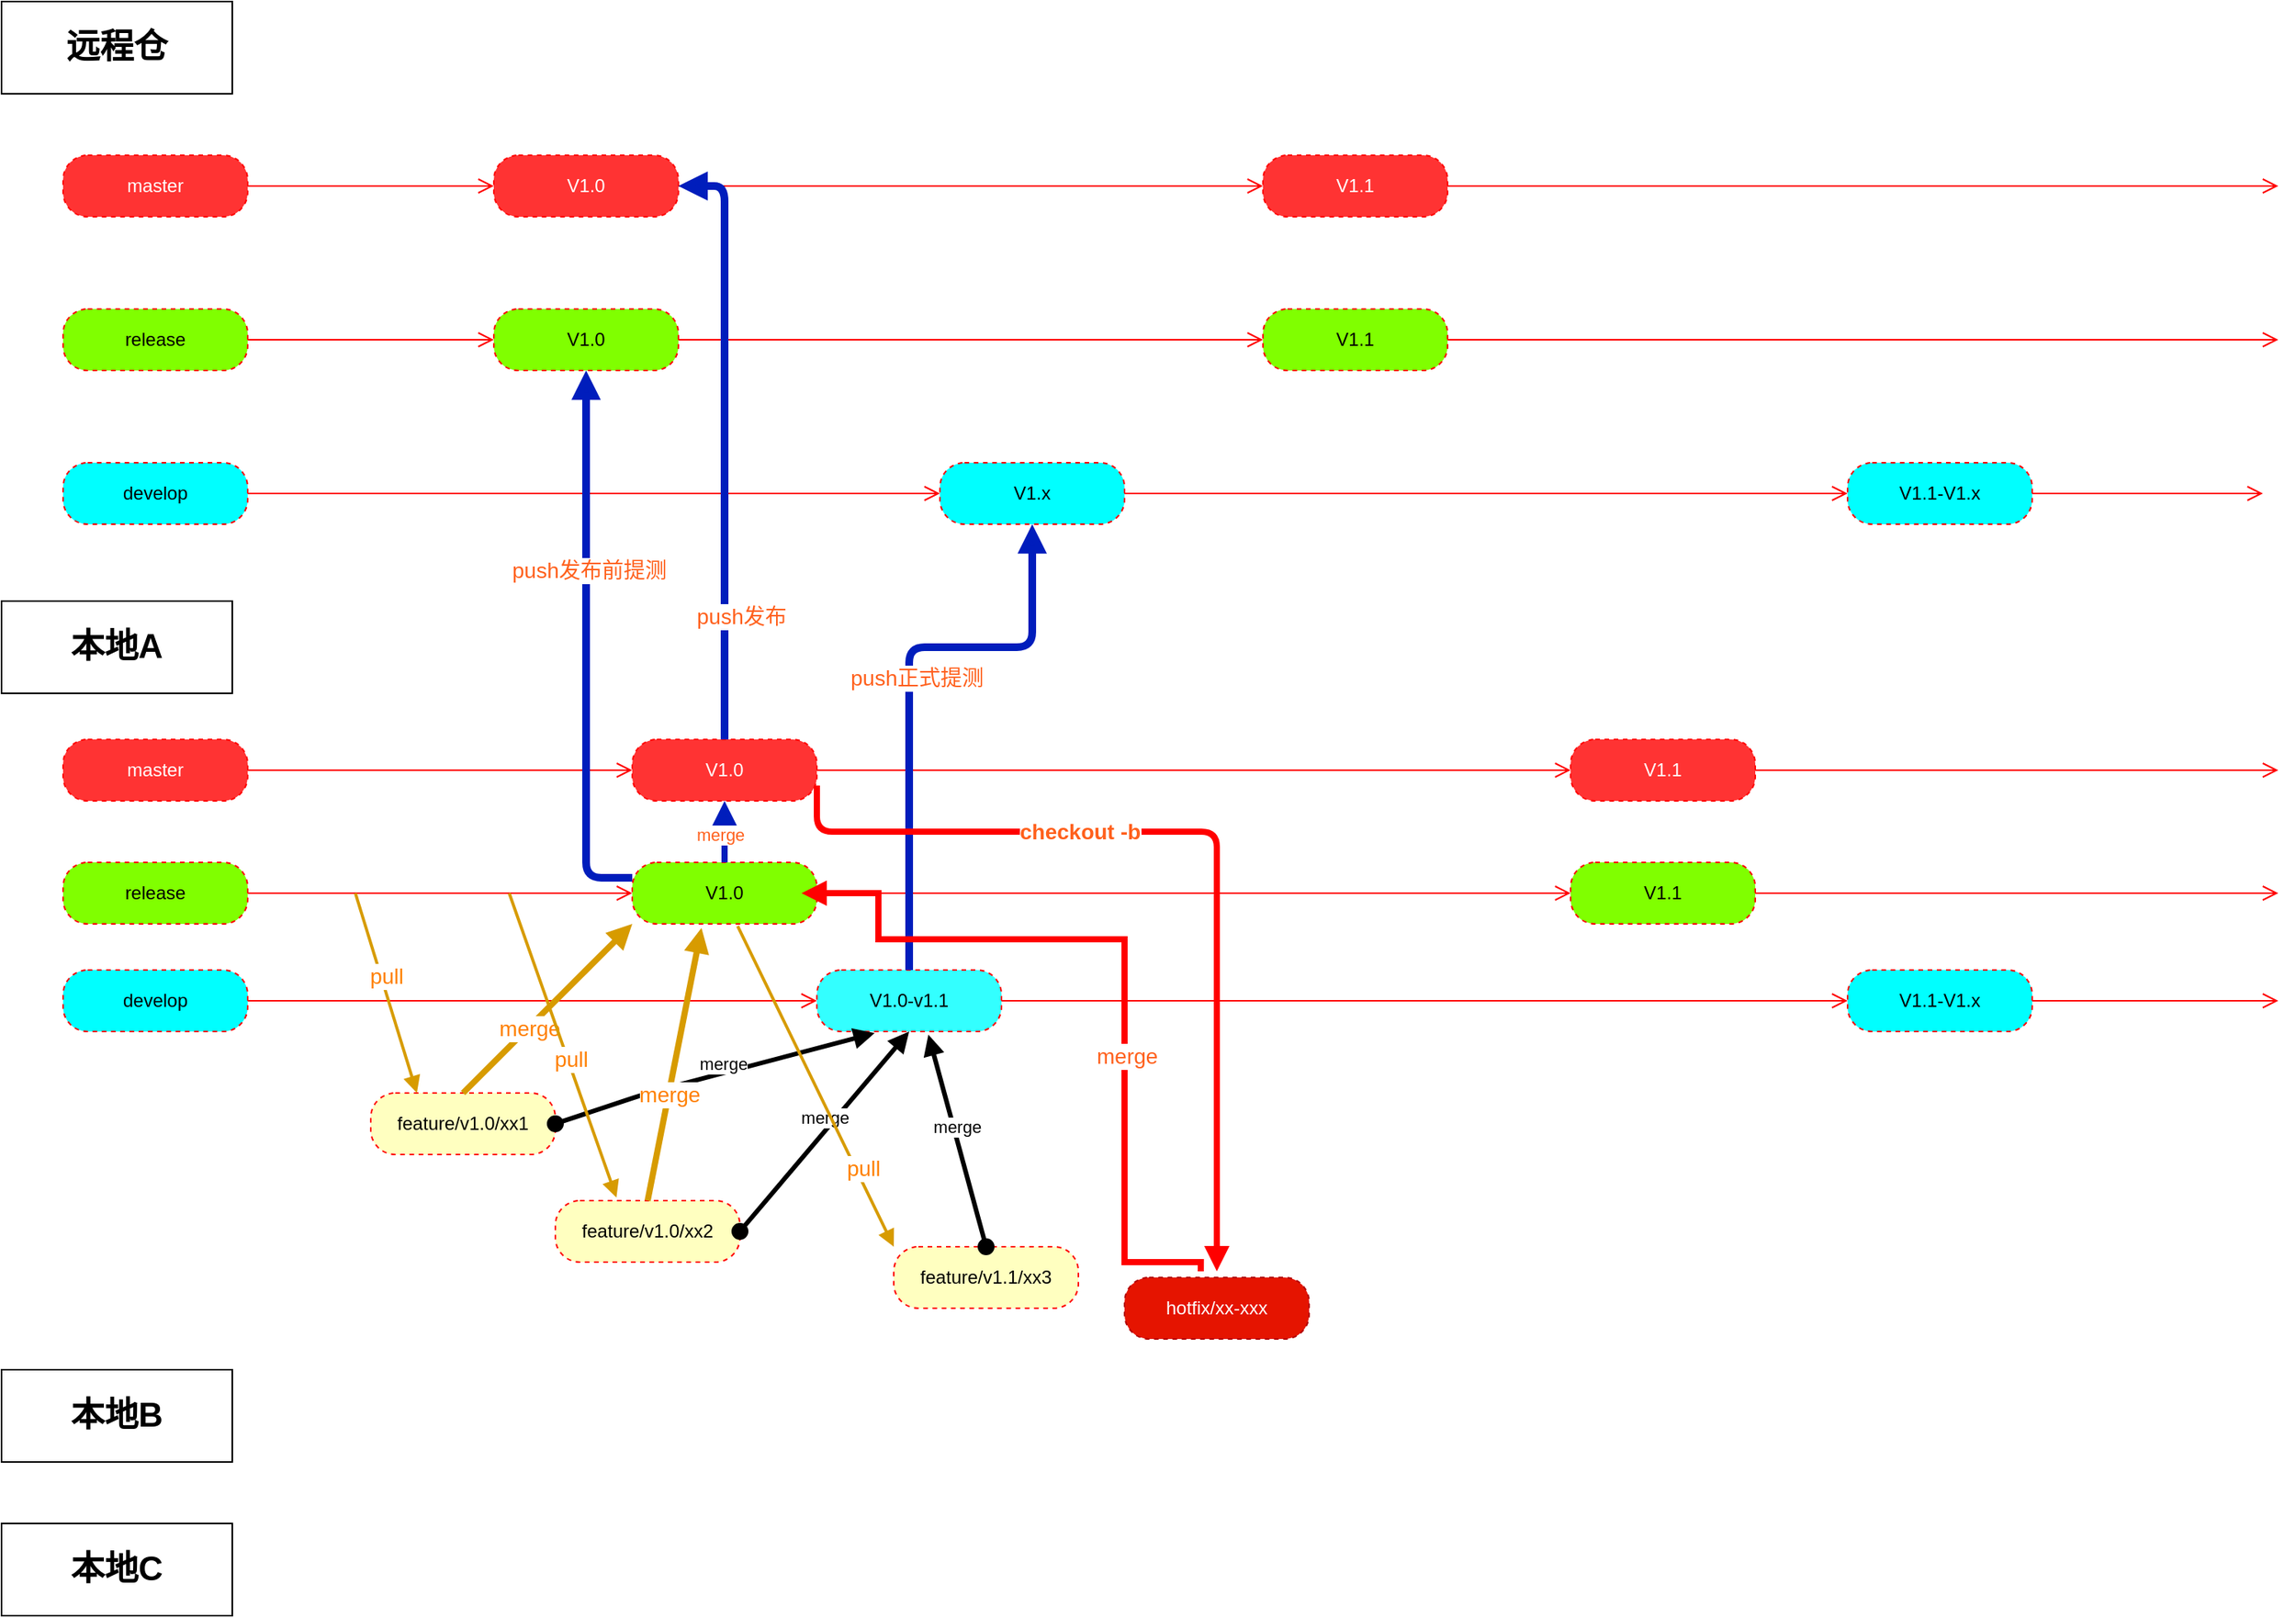 <mxfile version="18.0.0" type="github"><diagram id="m84tgNW1UKHsQRfDD_-_" name="Page-1"><mxGraphModel dx="1186" dy="2244" grid="1" gridSize="10" guides="1" tooltips="1" connect="1" arrows="1" fold="1" page="1" pageScale="1" pageWidth="900" pageHeight="1600" math="0" shadow="0"><root><mxCell id="0"/><mxCell id="1" parent="0"/><mxCell id="SRUsyq4MPO7G54SHpxhM-17" value="远程仓" style="rounded=0;whiteSpace=wrap;html=1;fontStyle=1;fontSize=22;" parent="1" vertex="1"><mxGeometry x="80" y="-60" width="150" height="60" as="geometry"/></mxCell><mxCell id="rBViTX0Mi73CIGoweLwb-4" value="master" style="rounded=1;whiteSpace=wrap;html=1;arcSize=40;fontColor=#FFFFFF;fillColor=#FF3333;strokeColor=#ff0000;glass=0;dashed=1;sketch=0;" vertex="1" parent="1"><mxGeometry x="120" y="40" width="120" height="40" as="geometry"/></mxCell><mxCell id="rBViTX0Mi73CIGoweLwb-5" value="" style="edgeStyle=orthogonalEdgeStyle;html=1;verticalAlign=bottom;endArrow=open;endSize=8;strokeColor=#ff0000;rounded=1;sketch=0;curved=0;entryX=0;entryY=0.5;entryDx=0;entryDy=0;" edge="1" source="rBViTX0Mi73CIGoweLwb-4" parent="1" target="rBViTX0Mi73CIGoweLwb-6"><mxGeometry relative="1" as="geometry"><mxPoint x="180" y="180" as="targetPoint"/></mxGeometry></mxCell><mxCell id="rBViTX0Mi73CIGoweLwb-6" value="V1.0" style="rounded=1;whiteSpace=wrap;html=1;arcSize=40;fontColor=#FFFFFF;fillColor=#FF3333;strokeColor=#ff0000;glass=0;dashed=1;sketch=0;" vertex="1" parent="1"><mxGeometry x="400" y="40" width="120" height="40" as="geometry"/></mxCell><mxCell id="rBViTX0Mi73CIGoweLwb-7" value="" style="edgeStyle=orthogonalEdgeStyle;html=1;verticalAlign=bottom;endArrow=open;endSize=8;strokeColor=#ff0000;rounded=1;sketch=0;curved=0;" edge="1" source="rBViTX0Mi73CIGoweLwb-6" parent="1" target="rBViTX0Mi73CIGoweLwb-8"><mxGeometry relative="1" as="geometry"><mxPoint x="440" y="180" as="targetPoint"/><Array as="points"><mxPoint x="700" y="60"/><mxPoint x="700" y="60"/></Array></mxGeometry></mxCell><mxCell id="rBViTX0Mi73CIGoweLwb-8" value="V1.1" style="rounded=1;whiteSpace=wrap;html=1;arcSize=40;fontColor=#FFFFFF;fillColor=#FF3333;strokeColor=#ff0000;glass=0;dashed=1;sketch=0;" vertex="1" parent="1"><mxGeometry x="900" y="40" width="120" height="40" as="geometry"/></mxCell><mxCell id="rBViTX0Mi73CIGoweLwb-9" value="" style="edgeStyle=orthogonalEdgeStyle;html=1;verticalAlign=bottom;endArrow=open;endSize=8;strokeColor=#ff0000;rounded=1;sketch=0;curved=0;" edge="1" source="rBViTX0Mi73CIGoweLwb-8" parent="1"><mxGeometry relative="1" as="geometry"><mxPoint x="1560" y="60" as="targetPoint"/></mxGeometry></mxCell><mxCell id="rBViTX0Mi73CIGoweLwb-14" value="release" style="rounded=1;whiteSpace=wrap;html=1;arcSize=40;fontColor=#000000;fillColor=#80FF00;strokeColor=#ff0000;glass=0;dashed=1;sketch=0;" vertex="1" parent="1"><mxGeometry x="120" y="140" width="120" height="40" as="geometry"/></mxCell><mxCell id="rBViTX0Mi73CIGoweLwb-15" value="" style="edgeStyle=orthogonalEdgeStyle;html=1;verticalAlign=bottom;endArrow=open;endSize=8;strokeColor=#ff0000;rounded=1;sketch=0;curved=0;entryX=0;entryY=0.5;entryDx=0;entryDy=0;" edge="1" parent="1" source="rBViTX0Mi73CIGoweLwb-14" target="rBViTX0Mi73CIGoweLwb-16"><mxGeometry relative="1" as="geometry"><mxPoint x="180" y="280" as="targetPoint"/></mxGeometry></mxCell><mxCell id="rBViTX0Mi73CIGoweLwb-16" value="V1.0" style="rounded=1;whiteSpace=wrap;html=1;arcSize=40;fontColor=#000000;fillColor=#80FF00;strokeColor=#ff0000;glass=0;dashed=1;sketch=0;" vertex="1" parent="1"><mxGeometry x="400" y="140" width="120" height="40" as="geometry"/></mxCell><mxCell id="rBViTX0Mi73CIGoweLwb-17" value="" style="edgeStyle=orthogonalEdgeStyle;html=1;verticalAlign=bottom;endArrow=open;endSize=8;strokeColor=#ff0000;rounded=1;sketch=0;curved=0;" edge="1" parent="1" source="rBViTX0Mi73CIGoweLwb-16" target="rBViTX0Mi73CIGoweLwb-18"><mxGeometry relative="1" as="geometry"><mxPoint x="440" y="280" as="targetPoint"/><Array as="points"><mxPoint x="700" y="160"/><mxPoint x="700" y="160"/></Array></mxGeometry></mxCell><mxCell id="rBViTX0Mi73CIGoweLwb-18" value="V1.1" style="rounded=1;whiteSpace=wrap;html=1;arcSize=40;fontColor=#000000;fillColor=#80FF00;strokeColor=#ff0000;glass=0;dashed=1;sketch=0;" vertex="1" parent="1"><mxGeometry x="900" y="140" width="120" height="40" as="geometry"/></mxCell><mxCell id="rBViTX0Mi73CIGoweLwb-19" value="" style="edgeStyle=orthogonalEdgeStyle;html=1;verticalAlign=bottom;endArrow=open;endSize=8;strokeColor=#ff0000;rounded=1;sketch=0;curved=0;" edge="1" parent="1" source="rBViTX0Mi73CIGoweLwb-18"><mxGeometry relative="1" as="geometry"><mxPoint x="1560" y="160" as="targetPoint"/></mxGeometry></mxCell><mxCell id="rBViTX0Mi73CIGoweLwb-20" value="develop" style="rounded=1;whiteSpace=wrap;html=1;arcSize=40;fontColor=#000000;fillColor=#00FFFF;strokeColor=#ff0000;glass=0;dashed=1;sketch=0;" vertex="1" parent="1"><mxGeometry x="120" y="240" width="120" height="40" as="geometry"/></mxCell><mxCell id="rBViTX0Mi73CIGoweLwb-21" value="" style="edgeStyle=orthogonalEdgeStyle;html=1;verticalAlign=bottom;endArrow=open;endSize=8;strokeColor=#ff0000;rounded=1;sketch=0;curved=0;entryX=0;entryY=0.5;entryDx=0;entryDy=0;" edge="1" parent="1" source="rBViTX0Mi73CIGoweLwb-20" target="rBViTX0Mi73CIGoweLwb-22"><mxGeometry relative="1" as="geometry"><mxPoint x="180" y="380" as="targetPoint"/></mxGeometry></mxCell><mxCell id="rBViTX0Mi73CIGoweLwb-22" value="V1.x" style="rounded=1;whiteSpace=wrap;html=1;arcSize=40;fontColor=#000000;fillColor=#00FFFF;strokeColor=#ff0000;glass=0;dashed=1;sketch=0;" vertex="1" parent="1"><mxGeometry x="690" y="240" width="120" height="40" as="geometry"/></mxCell><mxCell id="rBViTX0Mi73CIGoweLwb-23" value="" style="edgeStyle=orthogonalEdgeStyle;html=1;verticalAlign=bottom;endArrow=open;endSize=8;strokeColor=#ff0000;rounded=1;sketch=0;curved=0;" edge="1" parent="1" source="rBViTX0Mi73CIGoweLwb-22" target="rBViTX0Mi73CIGoweLwb-24"><mxGeometry relative="1" as="geometry"><mxPoint x="440" y="380" as="targetPoint"/><Array as="points"><mxPoint x="700" y="260"/><mxPoint x="700" y="260"/></Array></mxGeometry></mxCell><mxCell id="rBViTX0Mi73CIGoweLwb-24" value="V1.1-V1.x" style="rounded=1;whiteSpace=wrap;html=1;arcSize=40;fontColor=#000000;fillColor=#00FFFF;strokeColor=#ff0000;glass=0;dashed=1;sketch=0;" vertex="1" parent="1"><mxGeometry x="1280" y="240" width="120" height="40" as="geometry"/></mxCell><mxCell id="rBViTX0Mi73CIGoweLwb-25" value="" style="edgeStyle=orthogonalEdgeStyle;html=1;verticalAlign=bottom;endArrow=open;endSize=8;strokeColor=#ff0000;rounded=1;sketch=0;curved=0;" edge="1" parent="1" source="rBViTX0Mi73CIGoweLwb-24"><mxGeometry relative="1" as="geometry"><mxPoint x="1550" y="260" as="targetPoint"/></mxGeometry></mxCell><mxCell id="rBViTX0Mi73CIGoweLwb-26" value="本地A" style="rounded=0;whiteSpace=wrap;html=1;fontStyle=1;fontSize=22;" vertex="1" parent="1"><mxGeometry x="80" y="330" width="150" height="60" as="geometry"/></mxCell><mxCell id="rBViTX0Mi73CIGoweLwb-27" value="master" style="rounded=1;whiteSpace=wrap;html=1;arcSize=40;fontColor=#FFFFFF;fillColor=#FF3333;strokeColor=#ff0000;glass=0;dashed=1;sketch=0;" vertex="1" parent="1"><mxGeometry x="120" y="420" width="120" height="40" as="geometry"/></mxCell><mxCell id="rBViTX0Mi73CIGoweLwb-28" value="" style="edgeStyle=orthogonalEdgeStyle;html=1;verticalAlign=bottom;endArrow=open;endSize=8;strokeColor=#ff0000;rounded=1;sketch=0;curved=0;entryX=0;entryY=0.5;entryDx=0;entryDy=0;" edge="1" parent="1" source="rBViTX0Mi73CIGoweLwb-27" target="rBViTX0Mi73CIGoweLwb-29"><mxGeometry relative="1" as="geometry"><mxPoint x="180" y="570" as="targetPoint"/></mxGeometry></mxCell><mxCell id="rBViTX0Mi73CIGoweLwb-29" value="V1.0" style="rounded=1;whiteSpace=wrap;html=1;arcSize=40;fontColor=#FFFFFF;fillColor=#FF3333;strokeColor=#ff0000;glass=0;dashed=1;sketch=0;" vertex="1" parent="1"><mxGeometry x="490" y="420" width="120" height="40" as="geometry"/></mxCell><mxCell id="rBViTX0Mi73CIGoweLwb-30" value="" style="edgeStyle=orthogonalEdgeStyle;html=1;verticalAlign=bottom;endArrow=open;endSize=8;strokeColor=#ff0000;rounded=1;sketch=0;curved=0;exitX=1;exitY=0.5;exitDx=0;exitDy=0;entryX=0;entryY=0.5;entryDx=0;entryDy=0;" edge="1" parent="1" source="rBViTX0Mi73CIGoweLwb-29" target="rBViTX0Mi73CIGoweLwb-31"><mxGeometry relative="1" as="geometry"><mxPoint x="1090" y="440" as="targetPoint"/><Array as="points"/></mxGeometry></mxCell><mxCell id="rBViTX0Mi73CIGoweLwb-31" value="V1.1" style="rounded=1;whiteSpace=wrap;html=1;arcSize=40;fontColor=#FFFFFF;fillColor=#FF3333;strokeColor=#ff0000;glass=0;dashed=1;sketch=0;" vertex="1" parent="1"><mxGeometry x="1100" y="420" width="120" height="40" as="geometry"/></mxCell><mxCell id="rBViTX0Mi73CIGoweLwb-32" value="" style="edgeStyle=orthogonalEdgeStyle;html=1;verticalAlign=bottom;endArrow=open;endSize=8;strokeColor=#ff0000;rounded=1;sketch=0;curved=0;exitX=1;exitY=0.5;exitDx=0;exitDy=0;" edge="1" parent="1" source="rBViTX0Mi73CIGoweLwb-31"><mxGeometry relative="1" as="geometry"><mxPoint x="1560" y="440" as="targetPoint"/><Array as="points"><mxPoint x="1550" y="440"/><mxPoint x="1550" y="440"/></Array></mxGeometry></mxCell><mxCell id="rBViTX0Mi73CIGoweLwb-33" value="release" style="rounded=1;whiteSpace=wrap;html=1;arcSize=40;fontColor=#000000;fillColor=#80FF00;strokeColor=#ff0000;glass=0;dashed=1;sketch=0;" vertex="1" parent="1"><mxGeometry x="120" y="500" width="120" height="40" as="geometry"/></mxCell><mxCell id="rBViTX0Mi73CIGoweLwb-34" value="" style="edgeStyle=orthogonalEdgeStyle;html=1;verticalAlign=bottom;endArrow=open;endSize=8;strokeColor=#ff0000;rounded=1;sketch=0;curved=0;entryX=0;entryY=0.5;entryDx=0;entryDy=0;" edge="1" parent="1" source="rBViTX0Mi73CIGoweLwb-33" target="rBViTX0Mi73CIGoweLwb-35"><mxGeometry relative="1" as="geometry"><mxPoint x="180" y="640" as="targetPoint"/></mxGeometry></mxCell><mxCell id="rBViTX0Mi73CIGoweLwb-35" value="V1.0" style="rounded=1;whiteSpace=wrap;html=1;arcSize=40;fontColor=#000000;fillColor=#80FF00;strokeColor=#ff0000;glass=0;dashed=1;sketch=0;" vertex="1" parent="1"><mxGeometry x="490" y="500" width="120" height="40" as="geometry"/></mxCell><mxCell id="rBViTX0Mi73CIGoweLwb-36" value="" style="edgeStyle=orthogonalEdgeStyle;html=1;verticalAlign=bottom;endArrow=open;endSize=8;strokeColor=#ff0000;rounded=1;sketch=0;curved=0;" edge="1" parent="1" source="rBViTX0Mi73CIGoweLwb-35" target="rBViTX0Mi73CIGoweLwb-37"><mxGeometry relative="1" as="geometry"><mxPoint x="640" y="640" as="targetPoint"/><Array as="points"><mxPoint x="900" y="520"/><mxPoint x="900" y="520"/></Array></mxGeometry></mxCell><mxCell id="rBViTX0Mi73CIGoweLwb-37" value="V1.1" style="rounded=1;whiteSpace=wrap;html=1;arcSize=40;fontColor=#000000;fillColor=#80FF00;strokeColor=#ff0000;glass=0;dashed=1;sketch=0;" vertex="1" parent="1"><mxGeometry x="1100" y="500" width="120" height="40" as="geometry"/></mxCell><mxCell id="rBViTX0Mi73CIGoweLwb-39" value="develop" style="rounded=1;whiteSpace=wrap;html=1;arcSize=40;fontColor=#000000;fillColor=#00FFFF;strokeColor=#ff0000;glass=0;dashed=1;sketch=0;" vertex="1" parent="1"><mxGeometry x="120" y="570" width="120" height="40" as="geometry"/></mxCell><mxCell id="rBViTX0Mi73CIGoweLwb-40" value="" style="edgeStyle=orthogonalEdgeStyle;html=1;verticalAlign=bottom;endArrow=open;endSize=8;strokeColor=#ff0000;rounded=1;sketch=0;curved=0;entryX=0;entryY=0.5;entryDx=0;entryDy=0;" edge="1" parent="1" source="rBViTX0Mi73CIGoweLwb-39" target="rBViTX0Mi73CIGoweLwb-41"><mxGeometry relative="1" as="geometry"><mxPoint x="180" y="710" as="targetPoint"/></mxGeometry></mxCell><mxCell id="rBViTX0Mi73CIGoweLwb-41" value="V1.0-v1.1" style="rounded=1;whiteSpace=wrap;html=1;arcSize=40;fontColor=#000000;fillColor=#33FFFF;strokeColor=#ff0000;glass=0;dashed=1;sketch=0;" vertex="1" parent="1"><mxGeometry x="610" y="570" width="120" height="40" as="geometry"/></mxCell><mxCell id="rBViTX0Mi73CIGoweLwb-42" value="" style="edgeStyle=orthogonalEdgeStyle;html=1;verticalAlign=bottom;endArrow=open;endSize=8;strokeColor=#ff0000;rounded=1;sketch=0;curved=0;" edge="1" parent="1" source="rBViTX0Mi73CIGoweLwb-41" target="rBViTX0Mi73CIGoweLwb-43"><mxGeometry relative="1" as="geometry"><mxPoint x="640" y="710" as="targetPoint"/><Array as="points"><mxPoint x="900" y="590"/><mxPoint x="900" y="590"/></Array></mxGeometry></mxCell><mxCell id="rBViTX0Mi73CIGoweLwb-43" value="V1.1-V1.x" style="rounded=1;whiteSpace=wrap;html=1;arcSize=40;fontColor=#000000;fillColor=#00FFFF;strokeColor=#ff0000;glass=0;dashed=1;sketch=0;" vertex="1" parent="1"><mxGeometry x="1280" y="570" width="120" height="40" as="geometry"/></mxCell><mxCell id="rBViTX0Mi73CIGoweLwb-44" value="" style="edgeStyle=orthogonalEdgeStyle;html=1;verticalAlign=bottom;endArrow=open;endSize=8;strokeColor=#ff0000;rounded=1;sketch=0;curved=0;" edge="1" parent="1" source="rBViTX0Mi73CIGoweLwb-43"><mxGeometry relative="1" as="geometry"><mxPoint x="1560" y="590" as="targetPoint"/></mxGeometry></mxCell><mxCell id="rBViTX0Mi73CIGoweLwb-45" value="feature/v1.0/xx1" style="rounded=1;whiteSpace=wrap;html=1;arcSize=40;fontColor=#000000;fillColor=#ffffc0;strokeColor=#ff0000;glass=0;dashed=1;sketch=0;" vertex="1" parent="1"><mxGeometry x="320" y="650" width="120" height="40" as="geometry"/></mxCell><mxCell id="rBViTX0Mi73CIGoweLwb-51" value="hotfix/xx-xxx" style="rounded=1;whiteSpace=wrap;html=1;arcSize=40;fontColor=#ffffff;fillColor=#e51400;strokeColor=#B20000;glass=0;dashed=1;sketch=0;" vertex="1" parent="1"><mxGeometry x="810" y="770" width="120" height="40" as="geometry"/></mxCell><mxCell id="rBViTX0Mi73CIGoweLwb-64" value="feature/v1.0/xx2" style="rounded=1;whiteSpace=wrap;html=1;arcSize=40;fontColor=#000000;fillColor=#ffffc0;strokeColor=#ff0000;glass=0;dashed=1;sketch=0;" vertex="1" parent="1"><mxGeometry x="440" y="720" width="120" height="40" as="geometry"/></mxCell><mxCell id="rBViTX0Mi73CIGoweLwb-71" value="feature/v1.1/xx3" style="rounded=1;whiteSpace=wrap;html=1;arcSize=40;fontColor=#000000;fillColor=#ffffc0;strokeColor=#ff0000;glass=0;dashed=1;sketch=0;" vertex="1" parent="1"><mxGeometry x="660" y="750" width="120" height="40" as="geometry"/></mxCell><mxCell id="rBViTX0Mi73CIGoweLwb-72" value="merge" style="html=1;verticalAlign=bottom;startArrow=oval;startFill=1;endArrow=block;startSize=8;rounded=1;sketch=0;curved=0;exitX=1;exitY=0.5;exitDx=0;exitDy=0;entryX=0.313;entryY=1.025;entryDx=0;entryDy=0;entryPerimeter=0;strokeWidth=3;" edge="1" parent="1" source="rBViTX0Mi73CIGoweLwb-45" target="rBViTX0Mi73CIGoweLwb-41"><mxGeometry x="0.047" y="-3" width="60" relative="1" as="geometry"><mxPoint x="460" y="550" as="sourcePoint"/><mxPoint x="520" y="550" as="targetPoint"/><Array as="points"><mxPoint x="500" y="650"/></Array><mxPoint as="offset"/></mxGeometry></mxCell><mxCell id="rBViTX0Mi73CIGoweLwb-73" value="merge" style="html=1;verticalAlign=bottom;startArrow=oval;startFill=1;endArrow=block;startSize=8;rounded=1;sketch=0;curved=0;exitX=1;exitY=0.5;exitDx=0;exitDy=0;entryX=0.5;entryY=1;entryDx=0;entryDy=0;strokeWidth=3;" edge="1" parent="1" source="rBViTX0Mi73CIGoweLwb-64" target="rBViTX0Mi73CIGoweLwb-41"><mxGeometry width="60" relative="1" as="geometry"><mxPoint x="450" y="670" as="sourcePoint"/><mxPoint x="650" y="620" as="targetPoint"/><Array as="points"/></mxGeometry></mxCell><mxCell id="rBViTX0Mi73CIGoweLwb-74" value="merge" style="html=1;verticalAlign=bottom;startArrow=oval;startFill=1;endArrow=block;startSize=8;rounded=1;sketch=0;curved=0;exitX=0.5;exitY=0;exitDx=0;exitDy=0;entryX=0.604;entryY=1.05;entryDx=0;entryDy=0;entryPerimeter=0;strokeWidth=3;" edge="1" parent="1" source="rBViTX0Mi73CIGoweLwb-71" target="rBViTX0Mi73CIGoweLwb-41"><mxGeometry width="60" relative="1" as="geometry"><mxPoint x="570" y="720" as="sourcePoint"/><mxPoint x="680" y="620" as="targetPoint"/><Array as="points"/></mxGeometry></mxCell><mxCell id="rBViTX0Mi73CIGoweLwb-79" value="" style="endArrow=block;endFill=1;html=1;edgeStyle=orthogonalEdgeStyle;align=left;verticalAlign=top;rounded=1;sketch=0;fontColor=#FF601C;curved=0;entryX=0.5;entryY=1;entryDx=0;entryDy=0;exitX=0.5;exitY=0;exitDx=0;exitDy=0;fillColor=#0050ef;strokeColor=#001DBC;strokeWidth=5;" edge="1" parent="1" source="rBViTX0Mi73CIGoweLwb-41" target="rBViTX0Mi73CIGoweLwb-22"><mxGeometry x="0.03" relative="1" as="geometry"><mxPoint x="410" y="410" as="sourcePoint"/><mxPoint x="570" y="410" as="targetPoint"/><Array as="points"><mxPoint x="670" y="360"/><mxPoint x="750" y="360"/></Array><mxPoint as="offset"/></mxGeometry></mxCell><mxCell id="rBViTX0Mi73CIGoweLwb-80" value="push正式提测" style="edgeLabel;resizable=0;html=1;align=left;verticalAlign=bottom;rounded=0;glass=0;dashed=1;sketch=0;fontColor=#FF601C;strokeColor=#E6E6E6;fontSize=14;" connectable="0" vertex="1" parent="rBViTX0Mi73CIGoweLwb-79"><mxGeometry x="-1" relative="1" as="geometry"><mxPoint x="-40" y="-180" as="offset"/></mxGeometry></mxCell><mxCell id="rBViTX0Mi73CIGoweLwb-81" value="" style="endArrow=block;endFill=1;html=1;edgeStyle=orthogonalEdgeStyle;align=left;verticalAlign=top;rounded=1;sketch=0;fontColor=#FF601C;curved=0;exitX=0;exitY=0.25;exitDx=0;exitDy=0;fillColor=#0050ef;strokeColor=#001DBC;strokeWidth=5;" edge="1" parent="1" source="rBViTX0Mi73CIGoweLwb-35"><mxGeometry x="-0.308" y="-10" relative="1" as="geometry"><mxPoint x="410" y="390" as="sourcePoint"/><mxPoint x="460" y="180" as="targetPoint"/><Array as="points"><mxPoint x="460" y="510"/><mxPoint x="460" y="180"/></Array><mxPoint as="offset"/></mxGeometry></mxCell><mxCell id="rBViTX0Mi73CIGoweLwb-82" value="push发布前提测" style="edgeLabel;resizable=0;html=1;align=left;verticalAlign=bottom;rounded=0;glass=0;dashed=1;sketch=0;fontColor=#FF601C;strokeColor=#E6E6E6;fontSize=14;" connectable="0" vertex="1" parent="rBViTX0Mi73CIGoweLwb-81"><mxGeometry x="-1" relative="1" as="geometry"><mxPoint x="-80" y="-190" as="offset"/></mxGeometry></mxCell><mxCell id="rBViTX0Mi73CIGoweLwb-83" value="" style="endArrow=block;endFill=1;html=1;edgeStyle=orthogonalEdgeStyle;align=left;verticalAlign=top;rounded=1;sketch=0;fontColor=#FF601C;curved=0;exitX=0.5;exitY=0;exitDx=0;exitDy=0;entryX=0.5;entryY=1;entryDx=0;entryDy=0;strokeWidth=4;fillColor=#0050ef;strokeColor=#001DBC;" edge="1" parent="1" source="rBViTX0Mi73CIGoweLwb-35" target="rBViTX0Mi73CIGoweLwb-29"><mxGeometry x="-1" relative="1" as="geometry"><mxPoint x="410" y="380" as="sourcePoint"/><mxPoint x="550" y="470" as="targetPoint"/></mxGeometry></mxCell><mxCell id="rBViTX0Mi73CIGoweLwb-84" value="merge" style="edgeLabel;resizable=0;html=1;align=left;verticalAlign=bottom;rounded=0;glass=0;dashed=1;sketch=0;fontColor=#FF601C;strokeColor=#E6E6E6;" connectable="0" vertex="1" parent="rBViTX0Mi73CIGoweLwb-83"><mxGeometry x="-1" relative="1" as="geometry"><mxPoint x="-20" y="-10" as="offset"/></mxGeometry></mxCell><mxCell id="rBViTX0Mi73CIGoweLwb-85" value="" style="endArrow=block;endFill=1;html=1;edgeStyle=orthogonalEdgeStyle;align=left;verticalAlign=top;rounded=1;sketch=0;fontColor=#FF601C;curved=0;entryX=1;entryY=0.5;entryDx=0;entryDy=0;exitX=0.5;exitY=0;exitDx=0;exitDy=0;fillColor=#0050ef;strokeColor=#001DBC;strokeWidth=5;" edge="1" parent="1" source="rBViTX0Mi73CIGoweLwb-29" target="rBViTX0Mi73CIGoweLwb-6"><mxGeometry x="-1" relative="1" as="geometry"><mxPoint x="410" y="320" as="sourcePoint"/><mxPoint x="570" y="320" as="targetPoint"/><Array as="points"><mxPoint x="550" y="60"/></Array></mxGeometry></mxCell><mxCell id="rBViTX0Mi73CIGoweLwb-86" value="push发布" style="edgeLabel;resizable=0;html=1;align=left;verticalAlign=bottom;rounded=0;glass=0;dashed=1;sketch=0;fontColor=#FF601C;strokeColor=#E6E6E6;fontSize=14;" connectable="0" vertex="1" parent="rBViTX0Mi73CIGoweLwb-85"><mxGeometry x="-1" relative="1" as="geometry"><mxPoint x="-20" y="-70" as="offset"/></mxGeometry></mxCell><mxCell id="rBViTX0Mi73CIGoweLwb-87" value="" style="endArrow=block;endFill=1;html=1;edgeStyle=orthogonalEdgeStyle;align=left;verticalAlign=top;rounded=1;sketch=0;fontColor=#FF601C;curved=0;exitX=1;exitY=0.75;exitDx=0;exitDy=0;fillColor=#e51400;strokeColor=#FF0000;strokeWidth=4;" edge="1" parent="1" source="rBViTX0Mi73CIGoweLwb-29"><mxGeometry x="-1" relative="1" as="geometry"><mxPoint x="570" y="580" as="sourcePoint"/><mxPoint x="870" y="766" as="targetPoint"/><Array as="points"><mxPoint x="610" y="480"/><mxPoint x="870" y="480"/><mxPoint x="870" y="766"/></Array></mxGeometry></mxCell><mxCell id="rBViTX0Mi73CIGoweLwb-88" value="checkout -b" style="edgeLabel;resizable=0;html=1;align=left;verticalAlign=bottom;rounded=0;glass=0;dashed=1;sketch=0;fontColor=#FF601C;strokeColor=#E6E6E6;fontStyle=1;fontSize=14;" connectable="0" vertex="1" parent="rBViTX0Mi73CIGoweLwb-87"><mxGeometry x="-1" relative="1" as="geometry"><mxPoint x="130" y="40" as="offset"/></mxGeometry></mxCell><mxCell id="rBViTX0Mi73CIGoweLwb-89" value="" style="endArrow=block;endFill=1;html=1;edgeStyle=orthogonalEdgeStyle;align=left;verticalAlign=top;rounded=0;sketch=0;fontColor=#FF601C;endWidth=28;fillColor=#e51400;strokeColor=#FF0000;strokeWidth=4;exitX=0.413;exitY=-0.1;exitDx=0;exitDy=0;exitPerimeter=0;" edge="1" parent="1" source="rBViTX0Mi73CIGoweLwb-51"><mxGeometry x="-1" relative="1" as="geometry"><mxPoint x="860" y="760" as="sourcePoint"/><mxPoint x="600" y="520" as="targetPoint"/><Array as="points"><mxPoint x="860" y="760"/><mxPoint x="810" y="760"/><mxPoint x="810" y="550"/><mxPoint x="650" y="550"/><mxPoint x="650" y="520"/></Array></mxGeometry></mxCell><mxCell id="rBViTX0Mi73CIGoweLwb-90" value="merge" style="edgeLabel;resizable=0;html=1;align=left;verticalAlign=bottom;rounded=0;glass=0;dashed=1;sketch=0;fontColor=#FF601C;strokeColor=#E6E6E6;fontSize=14;" connectable="0" vertex="1" parent="rBViTX0Mi73CIGoweLwb-89"><mxGeometry x="-1" relative="1" as="geometry"><mxPoint x="-70" y="-130" as="offset"/></mxGeometry></mxCell><mxCell id="rBViTX0Mi73CIGoweLwb-91" value="" style="edgeStyle=orthogonalEdgeStyle;html=1;verticalAlign=bottom;endArrow=open;endSize=8;strokeColor=#ff0000;rounded=1;sketch=0;curved=0;exitX=1;exitY=0.5;exitDx=0;exitDy=0;" edge="1" parent="1" source="rBViTX0Mi73CIGoweLwb-37"><mxGeometry relative="1" as="geometry"><mxPoint x="1560" y="520" as="targetPoint"/><mxPoint x="1230" y="430" as="sourcePoint"/><Array as="points"><mxPoint x="1560" y="520"/></Array></mxGeometry></mxCell><mxCell id="rBViTX0Mi73CIGoweLwb-93" value="本地B" style="rounded=0;whiteSpace=wrap;html=1;fontStyle=1;fontSize=22;" vertex="1" parent="1"><mxGeometry x="80" y="830" width="150" height="60" as="geometry"/></mxCell><mxCell id="rBViTX0Mi73CIGoweLwb-94" value="本地C" style="rounded=0;whiteSpace=wrap;html=1;fontStyle=1;fontSize=22;" vertex="1" parent="1"><mxGeometry x="80" y="930" width="150" height="60" as="geometry"/></mxCell><mxCell id="rBViTX0Mi73CIGoweLwb-102" value="pull" style="html=1;verticalAlign=bottom;endArrow=block;rounded=0;sketch=0;fontSize=14;fontColor=#FF8000;strokeColor=#d79b00;strokeWidth=2;entryX=0.25;entryY=0;entryDx=0;entryDy=0;fillColor=#ffcd28;gradientColor=#ffa500;" edge="1" parent="1" target="rBViTX0Mi73CIGoweLwb-45"><mxGeometry width="80" relative="1" as="geometry"><mxPoint x="310" y="520" as="sourcePoint"/><mxPoint x="730" y="710" as="targetPoint"/></mxGeometry></mxCell><mxCell id="rBViTX0Mi73CIGoweLwb-103" value="" style="html=1;verticalAlign=bottom;endArrow=block;rounded=0;sketch=0;fontSize=14;fontColor=#FF8000;strokeColor=#d79b00;strokeWidth=4;exitX=0.5;exitY=0;exitDx=0;exitDy=0;entryX=0;entryY=1;entryDx=0;entryDy=0;fillColor=#ffcd28;gradientColor=#ffa500;" edge="1" parent="1" source="rBViTX0Mi73CIGoweLwb-45" target="rBViTX0Mi73CIGoweLwb-35"><mxGeometry width="80" relative="1" as="geometry"><mxPoint x="650" y="710" as="sourcePoint"/><mxPoint x="730" y="710" as="targetPoint"/></mxGeometry></mxCell><mxCell id="rBViTX0Mi73CIGoweLwb-104" value="merge" style="edgeLabel;html=1;align=center;verticalAlign=middle;resizable=0;points=[];fontSize=14;fontColor=#FF8000;" vertex="1" connectable="0" parent="rBViTX0Mi73CIGoweLwb-103"><mxGeometry x="-0.213" y="-1" relative="1" as="geometry"><mxPoint x="-1" as="offset"/></mxGeometry></mxCell><mxCell id="rBViTX0Mi73CIGoweLwb-105" value="pull" style="html=1;verticalAlign=bottom;endArrow=block;rounded=0;sketch=0;fontSize=14;fontColor=#FF8000;strokeColor=#d79b00;strokeWidth=2;entryX=0.331;entryY=-0.051;entryDx=0;entryDy=0;fillColor=#ffcd28;gradientColor=#ffa500;entryPerimeter=0;" edge="1" parent="1" target="rBViTX0Mi73CIGoweLwb-64"><mxGeometry x="0.205" y="-2" width="80" relative="1" as="geometry"><mxPoint x="410" y="520" as="sourcePoint"/><mxPoint x="360" y="660" as="targetPoint"/><mxPoint y="-1" as="offset"/></mxGeometry></mxCell><mxCell id="rBViTX0Mi73CIGoweLwb-106" value="" style="html=1;verticalAlign=bottom;endArrow=block;rounded=0;sketch=0;fontSize=14;fontColor=#FF8000;strokeColor=#d79b00;strokeWidth=4;exitX=0.5;exitY=0;exitDx=0;exitDy=0;entryX=0.375;entryY=1.066;entryDx=0;entryDy=0;fillColor=#ffcd28;gradientColor=#ffa500;entryPerimeter=0;" edge="1" parent="1" source="rBViTX0Mi73CIGoweLwb-64" target="rBViTX0Mi73CIGoweLwb-35"><mxGeometry width="80" relative="1" as="geometry"><mxPoint x="390" y="660" as="sourcePoint"/><mxPoint x="500" y="550" as="targetPoint"/></mxGeometry></mxCell><mxCell id="rBViTX0Mi73CIGoweLwb-107" value="merge" style="edgeLabel;html=1;align=center;verticalAlign=middle;resizable=0;points=[];fontSize=14;fontColor=#FF8000;" vertex="1" connectable="0" parent="rBViTX0Mi73CIGoweLwb-106"><mxGeometry x="-0.213" y="-1" relative="1" as="geometry"><mxPoint x="-1" as="offset"/></mxGeometry></mxCell><mxCell id="rBViTX0Mi73CIGoweLwb-108" value="pull" style="html=1;verticalAlign=bottom;endArrow=block;rounded=0;sketch=0;fontSize=14;fontColor=#FF8000;strokeColor=#d79b00;strokeWidth=2;entryX=0;entryY=0;entryDx=0;entryDy=0;fillColor=#ffcd28;gradientColor=#ffa500;exitX=0.571;exitY=1.037;exitDx=0;exitDy=0;exitPerimeter=0;" edge="1" parent="1" source="rBViTX0Mi73CIGoweLwb-35" target="rBViTX0Mi73CIGoweLwb-71"><mxGeometry x="0.614" width="80" relative="1" as="geometry"><mxPoint x="420" y="530" as="sourcePoint"/><mxPoint x="489.72" y="727.96" as="targetPoint"/><mxPoint as="offset"/></mxGeometry></mxCell></root></mxGraphModel></diagram></mxfile>